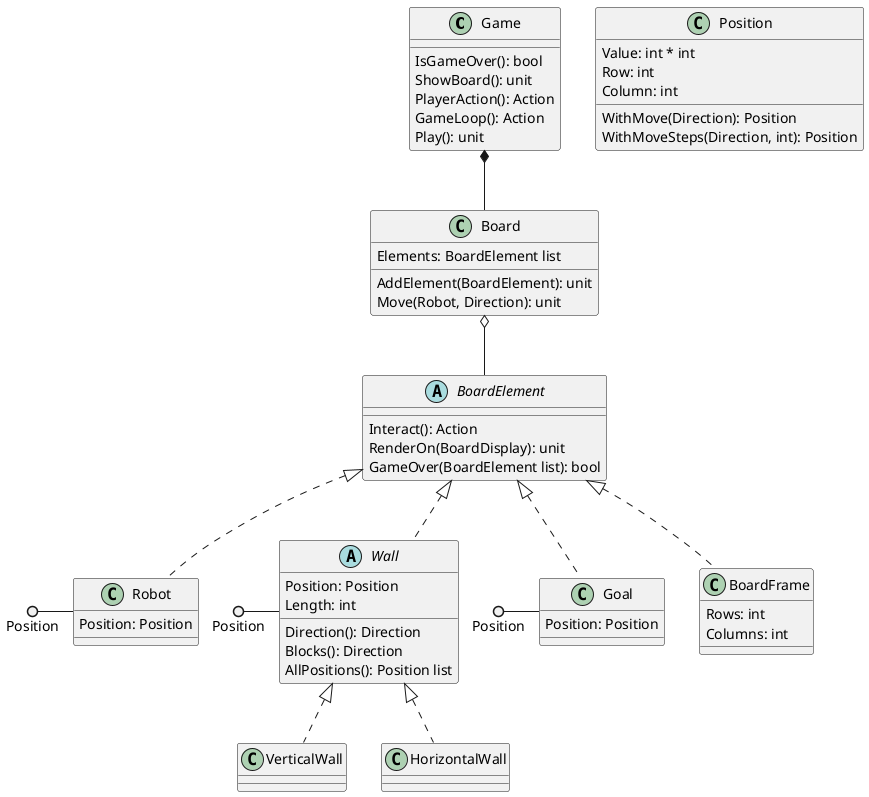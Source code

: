 @startuml Test

class Game {
    IsGameOver(): bool
    ShowBoard(): unit
    PlayerAction(): Action
    GameLoop(): Action
    Play(): unit
}

class Board {
    Elements: BoardElement list
    AddElement(BoardElement): unit
    Move(Robot, Direction): unit
}

abstract class BoardElement {
    Interact(): Action
    RenderOn(BoardDisplay): unit
    GameOver(BoardElement list): bool
}

class Robot {
    Position: Position
}

abstract class Wall {
    Position: Position
    Length: int
    Direction(): Direction
    Blocks(): Direction
    AllPositions(): Position list
}

class VerticalWall
class HorizontalWall

class Goal {
    Position: Position
}

class BoardFrame {
    Rows: int
    Columns: int
}

class Position {
    Value: int * int
    Row: int
    Column: int
    WithMove(Direction): Position
    WithMoveSteps(Direction, int): Position
}

Game *-- Board
Board o-- BoardElement
BoardElement <|.. Robot
BoardElement <|.. Goal
BoardElement <|.. BoardFrame
BoardElement <|.. Wall
Wall <|.. VerticalWall
Wall <|.. HorizontalWall

Position ()- Robot
Position ()- Wall
Position ()- Goal